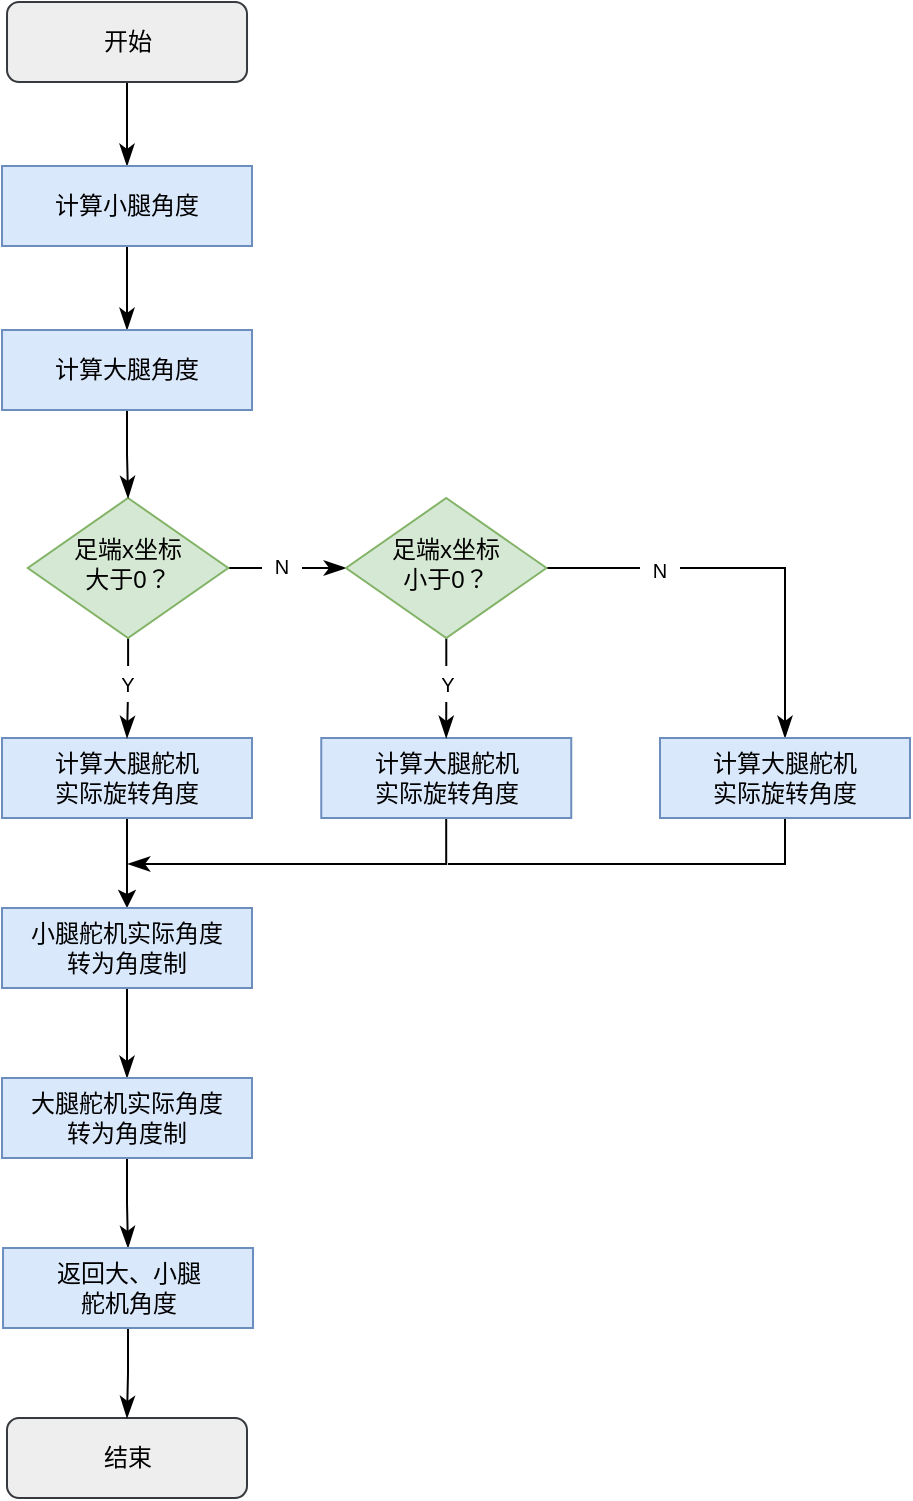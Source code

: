 <mxfile version="22.1.11" type="github">
  <diagram id="C5RBs43oDa-KdzZeNtuy" name="Page-1">
    <mxGraphModel dx="1015" dy="543" grid="1" gridSize="1" guides="1" tooltips="1" connect="1" arrows="1" fold="1" page="1" pageScale="1" pageWidth="827" pageHeight="1169" math="0" shadow="0">
      <root>
        <mxCell id="WIyWlLk6GJQsqaUBKTNV-0" />
        <mxCell id="WIyWlLk6GJQsqaUBKTNV-1" parent="WIyWlLk6GJQsqaUBKTNV-0" />
        <mxCell id="5D_KExEal0bmPr6Oq1MI-0" value="" style="rounded=0;html=1;jettySize=auto;orthogonalLoop=1;fontSize=11;endArrow=classicThin;endFill=1;endSize=8;strokeWidth=1;shadow=0;labelBackgroundColor=none;edgeStyle=orthogonalEdgeStyle;movable=1;resizable=1;rotatable=1;deletable=1;editable=1;locked=0;connectable=1;entryX=0.5;entryY=0;entryDx=0;entryDy=0;" parent="WIyWlLk6GJQsqaUBKTNV-1" source="5D_KExEal0bmPr6Oq1MI-1" target="5D_KExEal0bmPr6Oq1MI-44" edge="1">
          <mxGeometry relative="1" as="geometry">
            <mxPoint x="72.51" y="127" as="targetPoint" />
          </mxGeometry>
        </mxCell>
        <mxCell id="5D_KExEal0bmPr6Oq1MI-1" value="开始" style="rounded=1;whiteSpace=wrap;html=1;fontSize=12;glass=0;strokeWidth=1;shadow=0;fillColor=#eeeeee;strokeColor=#36393d;" parent="WIyWlLk6GJQsqaUBKTNV-1" vertex="1">
          <mxGeometry x="12.51" y="53" width="120" height="40" as="geometry" />
        </mxCell>
        <mxCell id="5D_KExEal0bmPr6Oq1MI-17" value="" style="edgeStyle=orthogonalEdgeStyle;rounded=0;orthogonalLoop=1;jettySize=auto;html=1;entryX=0.5;entryY=0;entryDx=0;entryDy=0;" parent="WIyWlLk6GJQsqaUBKTNV-1" source="5D_KExEal0bmPr6Oq1MI-18" target="5D_KExEal0bmPr6Oq1MI-29" edge="1">
          <mxGeometry relative="1" as="geometry">
            <mxPoint x="72" y="512" as="targetPoint" />
          </mxGeometry>
        </mxCell>
        <mxCell id="5D_KExEal0bmPr6Oq1MI-18" value="计算大腿舵机&lt;br&gt;实际旋转角度" style="rounded=0;whiteSpace=wrap;html=1;fillColor=#dae8fc;strokeColor=#6c8ebf;" parent="WIyWlLk6GJQsqaUBKTNV-1" vertex="1">
          <mxGeometry x="10" y="421" width="125" height="40" as="geometry" />
        </mxCell>
        <mxCell id="5D_KExEal0bmPr6Oq1MI-50" value="" style="edgeStyle=orthogonalEdgeStyle;rounded=0;orthogonalLoop=1;jettySize=auto;html=1;endSize=8;endArrow=classicThin;endFill=1;" parent="WIyWlLk6GJQsqaUBKTNV-1" source="5D_KExEal0bmPr6Oq1MI-22" target="5D_KExEal0bmPr6Oq1MI-18" edge="1">
          <mxGeometry relative="1" as="geometry" />
        </mxCell>
        <mxCell id="5D_KExEal0bmPr6Oq1MI-58" value="" style="edgeStyle=orthogonalEdgeStyle;rounded=0;orthogonalLoop=1;jettySize=auto;html=1;endArrow=classicThin;endFill=1;endSize=8;" parent="WIyWlLk6GJQsqaUBKTNV-1" source="5D_KExEal0bmPr6Oq1MI-22" edge="1">
          <mxGeometry relative="1" as="geometry">
            <mxPoint x="182" y="336" as="targetPoint" />
          </mxGeometry>
        </mxCell>
        <mxCell id="5D_KExEal0bmPr6Oq1MI-22" value="足端x坐标&lt;br&gt;大于0？" style="rhombus;whiteSpace=wrap;html=1;shadow=0;fontFamily=Helvetica;fontSize=12;align=center;strokeWidth=1;spacing=6;spacingTop=-4;fillColor=#d5e8d4;strokeColor=#82b366;" parent="WIyWlLk6GJQsqaUBKTNV-1" vertex="1">
          <mxGeometry x="22.89" y="301" width="100.25" height="70" as="geometry" />
        </mxCell>
        <mxCell id="5D_KExEal0bmPr6Oq1MI-70" value="" style="edgeStyle=orthogonalEdgeStyle;rounded=0;orthogonalLoop=1;jettySize=auto;html=1;endSize=8;endArrow=classicThin;endFill=1;" parent="WIyWlLk6GJQsqaUBKTNV-1" source="5D_KExEal0bmPr6Oq1MI-29" target="5D_KExEal0bmPr6Oq1MI-68" edge="1">
          <mxGeometry relative="1" as="geometry" />
        </mxCell>
        <mxCell id="5D_KExEal0bmPr6Oq1MI-29" value="小腿舵机实际角度&lt;br&gt;转为角度制" style="rounded=0;whiteSpace=wrap;html=1;fillColor=#dae8fc;strokeColor=#6c8ebf;" parent="WIyWlLk6GJQsqaUBKTNV-1" vertex="1">
          <mxGeometry x="10" y="506" width="125" height="40" as="geometry" />
        </mxCell>
        <mxCell id="5D_KExEal0bmPr6Oq1MI-30" value="结束" style="rounded=1;whiteSpace=wrap;html=1;fontSize=12;glass=0;strokeWidth=1;shadow=0;fillColor=#eeeeee;strokeColor=#36393d;" parent="WIyWlLk6GJQsqaUBKTNV-1" vertex="1">
          <mxGeometry x="12.5" y="761" width="120" height="40" as="geometry" />
        </mxCell>
        <mxCell id="5D_KExEal0bmPr6Oq1MI-46" value="" style="edgeStyle=orthogonalEdgeStyle;rounded=0;orthogonalLoop=1;jettySize=auto;html=1;endSize=8;endArrow=classicThin;endFill=1;" parent="WIyWlLk6GJQsqaUBKTNV-1" source="5D_KExEal0bmPr6Oq1MI-44" target="5D_KExEal0bmPr6Oq1MI-45" edge="1">
          <mxGeometry relative="1" as="geometry" />
        </mxCell>
        <mxCell id="5D_KExEal0bmPr6Oq1MI-44" value="计算小腿角度" style="rounded=0;whiteSpace=wrap;html=1;fillColor=#dae8fc;strokeColor=#6c8ebf;" parent="WIyWlLk6GJQsqaUBKTNV-1" vertex="1">
          <mxGeometry x="10" y="135" width="125" height="40" as="geometry" />
        </mxCell>
        <mxCell id="5D_KExEal0bmPr6Oq1MI-49" value="" style="edgeStyle=orthogonalEdgeStyle;rounded=0;orthogonalLoop=1;jettySize=auto;html=1;endSize=8;endArrow=classicThin;endFill=1;" parent="WIyWlLk6GJQsqaUBKTNV-1" source="5D_KExEal0bmPr6Oq1MI-45" target="5D_KExEal0bmPr6Oq1MI-22" edge="1">
          <mxGeometry relative="1" as="geometry" />
        </mxCell>
        <mxCell id="5D_KExEal0bmPr6Oq1MI-45" value="计算大腿角度" style="rounded=0;whiteSpace=wrap;html=1;fillColor=#dae8fc;strokeColor=#6c8ebf;" parent="WIyWlLk6GJQsqaUBKTNV-1" vertex="1">
          <mxGeometry x="10.01" y="217" width="125" height="40" as="geometry" />
        </mxCell>
        <mxCell id="5D_KExEal0bmPr6Oq1MI-53" value="&lt;font style=&quot;font-size: 10px;&quot;&gt;Y&lt;/font&gt;" style="text;html=1;strokeColor=none;fillColor=default;align=center;verticalAlign=middle;whiteSpace=wrap;rounded=0;" parent="WIyWlLk6GJQsqaUBKTNV-1" vertex="1">
          <mxGeometry x="63" y="385" width="20" height="18" as="geometry" />
        </mxCell>
        <mxCell id="5D_KExEal0bmPr6Oq1MI-59" value="&lt;font style=&quot;font-size: 10px;&quot;&gt;N&lt;/font&gt;" style="text;html=1;strokeColor=none;fillColor=default;align=center;verticalAlign=middle;whiteSpace=wrap;rounded=0;" parent="WIyWlLk6GJQsqaUBKTNV-1" vertex="1">
          <mxGeometry x="140" y="326" width="20" height="18" as="geometry" />
        </mxCell>
        <mxCell id="5D_KExEal0bmPr6Oq1MI-74" value="" style="edgeStyle=orthogonalEdgeStyle;rounded=0;orthogonalLoop=1;jettySize=auto;html=1;endArrow=classicThin;endFill=1;endSize=8;" parent="WIyWlLk6GJQsqaUBKTNV-1" source="5D_KExEal0bmPr6Oq1MI-60" edge="1">
          <mxGeometry relative="1" as="geometry">
            <mxPoint x="73" y="484" as="targetPoint" />
            <Array as="points">
              <mxPoint x="232" y="484" />
              <mxPoint x="112" y="484" />
            </Array>
          </mxGeometry>
        </mxCell>
        <mxCell id="5D_KExEal0bmPr6Oq1MI-60" value="计算大腿舵机&lt;br&gt;实际旋转角度" style="rounded=0;whiteSpace=wrap;html=1;fillColor=#dae8fc;strokeColor=#6c8ebf;" parent="WIyWlLk6GJQsqaUBKTNV-1" vertex="1">
          <mxGeometry x="169.63" y="421" width="125" height="40" as="geometry" />
        </mxCell>
        <mxCell id="5D_KExEal0bmPr6Oq1MI-62" value="" style="edgeStyle=orthogonalEdgeStyle;rounded=0;orthogonalLoop=1;jettySize=auto;html=1;endSize=8;endArrow=classicThin;endFill=1;" parent="WIyWlLk6GJQsqaUBKTNV-1" source="5D_KExEal0bmPr6Oq1MI-61" target="5D_KExEal0bmPr6Oq1MI-60" edge="1">
          <mxGeometry relative="1" as="geometry" />
        </mxCell>
        <mxCell id="5D_KExEal0bmPr6Oq1MI-66" value="" style="edgeStyle=orthogonalEdgeStyle;rounded=0;orthogonalLoop=1;jettySize=auto;html=1;entryX=0.5;entryY=0;entryDx=0;entryDy=0;endSize=8;endArrow=classicThin;endFill=1;" parent="WIyWlLk6GJQsqaUBKTNV-1" source="5D_KExEal0bmPr6Oq1MI-61" target="5D_KExEal0bmPr6Oq1MI-64" edge="1">
          <mxGeometry relative="1" as="geometry">
            <mxPoint x="412.375" y="336" as="targetPoint" />
          </mxGeometry>
        </mxCell>
        <mxCell id="5D_KExEal0bmPr6Oq1MI-61" value="足端x坐标&lt;br&gt;小于0？" style="rhombus;whiteSpace=wrap;html=1;shadow=0;fontFamily=Helvetica;fontSize=12;align=center;strokeWidth=1;spacing=6;spacingTop=-4;fillColor=#d5e8d4;strokeColor=#82b366;" parent="WIyWlLk6GJQsqaUBKTNV-1" vertex="1">
          <mxGeometry x="182" y="301" width="100.25" height="70" as="geometry" />
        </mxCell>
        <mxCell id="5D_KExEal0bmPr6Oq1MI-63" value="&lt;font style=&quot;font-size: 10px;&quot;&gt;Y&lt;/font&gt;" style="text;html=1;strokeColor=none;fillColor=default;align=center;verticalAlign=middle;whiteSpace=wrap;rounded=0;" parent="WIyWlLk6GJQsqaUBKTNV-1" vertex="1">
          <mxGeometry x="223" y="385" width="20" height="18" as="geometry" />
        </mxCell>
        <mxCell id="5D_KExEal0bmPr6Oq1MI-76" value="" style="edgeStyle=orthogonalEdgeStyle;rounded=0;orthogonalLoop=1;jettySize=auto;html=1;endArrow=none;endFill=0;" parent="WIyWlLk6GJQsqaUBKTNV-1" source="5D_KExEal0bmPr6Oq1MI-64" edge="1">
          <mxGeometry relative="1" as="geometry">
            <mxPoint x="233" y="484" as="targetPoint" />
            <Array as="points">
              <mxPoint x="402" y="484" />
            </Array>
          </mxGeometry>
        </mxCell>
        <mxCell id="5D_KExEal0bmPr6Oq1MI-64" value="计算大腿舵机&lt;br&gt;实际旋转角度" style="rounded=0;whiteSpace=wrap;html=1;fillColor=#dae8fc;strokeColor=#6c8ebf;" parent="WIyWlLk6GJQsqaUBKTNV-1" vertex="1">
          <mxGeometry x="339" y="421" width="125" height="40" as="geometry" />
        </mxCell>
        <mxCell id="5D_KExEal0bmPr6Oq1MI-67" value="&lt;font style=&quot;font-size: 10px;&quot;&gt;N&lt;/font&gt;" style="text;html=1;strokeColor=none;fillColor=default;align=center;verticalAlign=middle;whiteSpace=wrap;rounded=0;" parent="WIyWlLk6GJQsqaUBKTNV-1" vertex="1">
          <mxGeometry x="329" y="328" width="20" height="18" as="geometry" />
        </mxCell>
        <mxCell id="5D_KExEal0bmPr6Oq1MI-71" value="" style="edgeStyle=orthogonalEdgeStyle;rounded=0;orthogonalLoop=1;jettySize=auto;html=1;endSize=8;endArrow=classicThin;endFill=1;" parent="WIyWlLk6GJQsqaUBKTNV-1" source="5D_KExEal0bmPr6Oq1MI-68" target="5D_KExEal0bmPr6Oq1MI-69" edge="1">
          <mxGeometry relative="1" as="geometry" />
        </mxCell>
        <mxCell id="5D_KExEal0bmPr6Oq1MI-68" value="大腿舵机实际角度&lt;br&gt;转为角度制" style="rounded=0;whiteSpace=wrap;html=1;fillColor=#dae8fc;strokeColor=#6c8ebf;" parent="WIyWlLk6GJQsqaUBKTNV-1" vertex="1">
          <mxGeometry x="10" y="591" width="125" height="40" as="geometry" />
        </mxCell>
        <mxCell id="5D_KExEal0bmPr6Oq1MI-72" value="" style="edgeStyle=orthogonalEdgeStyle;rounded=0;orthogonalLoop=1;jettySize=auto;html=1;endSize=8;endArrow=classicThin;endFill=1;" parent="WIyWlLk6GJQsqaUBKTNV-1" source="5D_KExEal0bmPr6Oq1MI-69" target="5D_KExEal0bmPr6Oq1MI-30" edge="1">
          <mxGeometry relative="1" as="geometry" />
        </mxCell>
        <mxCell id="5D_KExEal0bmPr6Oq1MI-69" value="返回大、小腿&lt;br&gt;舵机角度" style="rounded=0;whiteSpace=wrap;html=1;fillColor=#dae8fc;strokeColor=#6c8ebf;" parent="WIyWlLk6GJQsqaUBKTNV-1" vertex="1">
          <mxGeometry x="10.51" y="676" width="125" height="40" as="geometry" />
        </mxCell>
      </root>
    </mxGraphModel>
  </diagram>
</mxfile>
